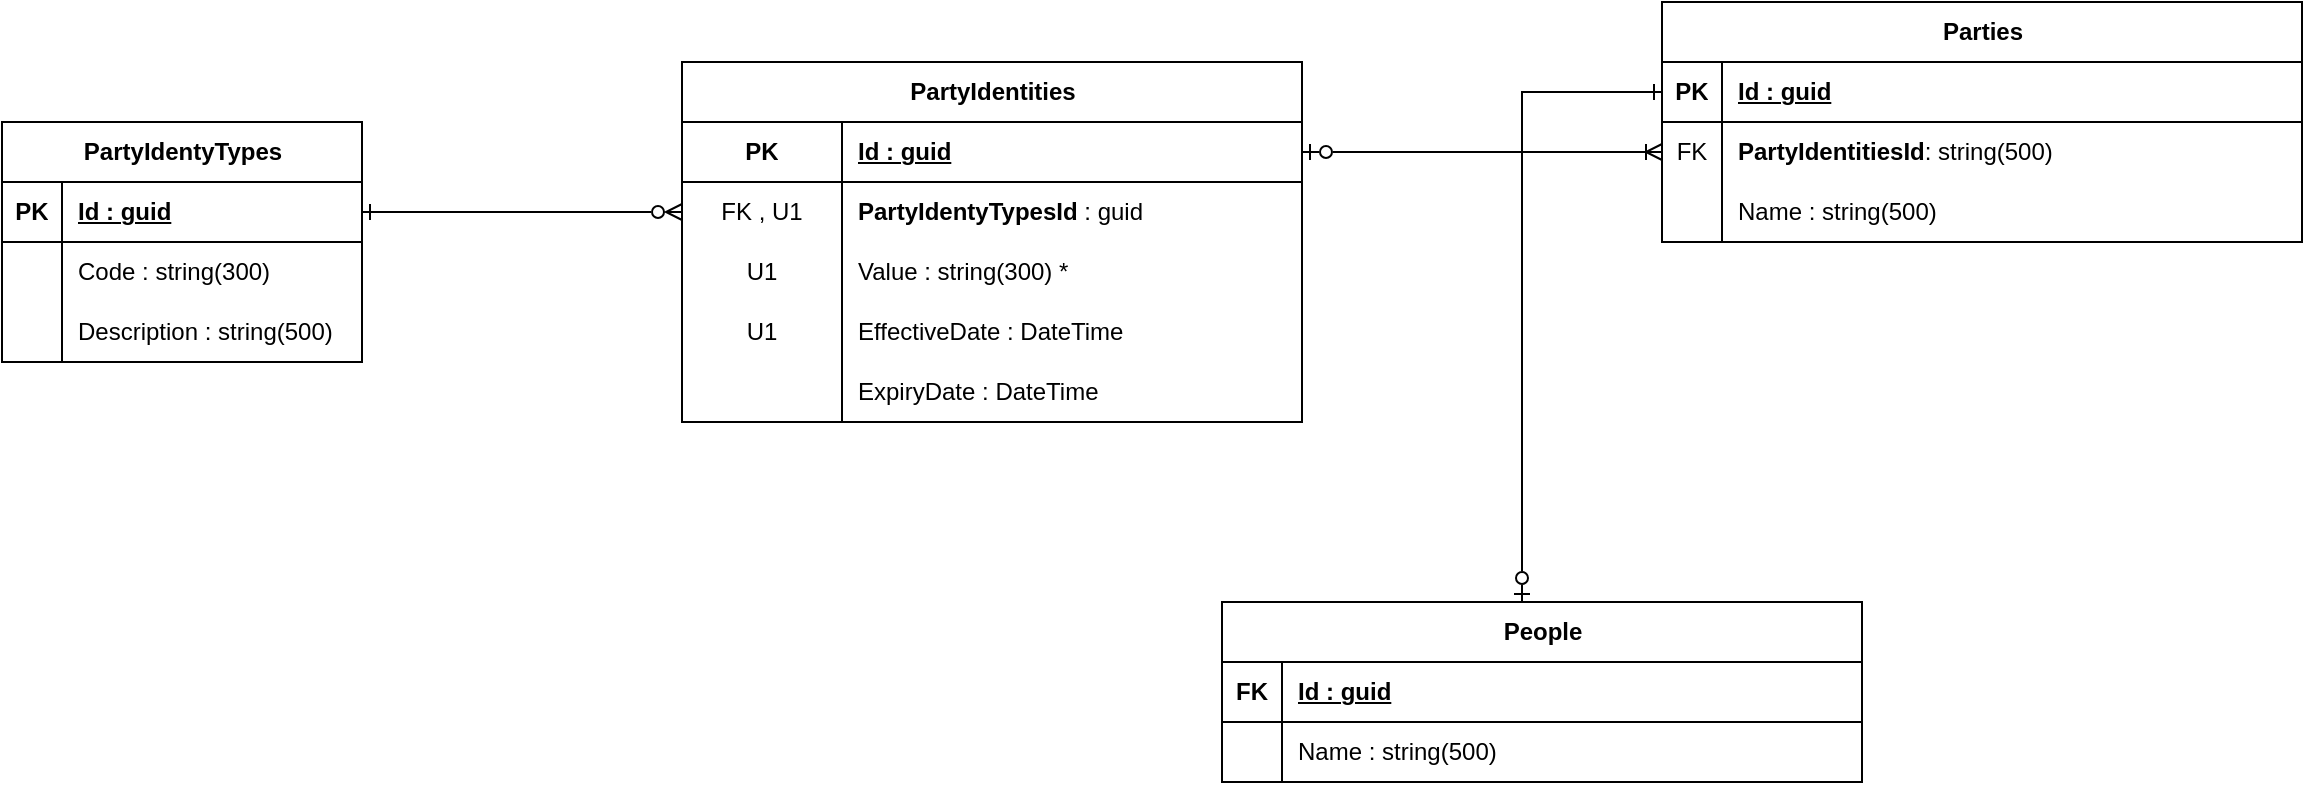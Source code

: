 <mxfile version="27.2.0">
  <diagram name="Page-1" id="dae26kvZWcS3fyKBgKjT">
    <mxGraphModel dx="1775" dy="491" grid="1" gridSize="10" guides="1" tooltips="1" connect="1" arrows="1" fold="1" page="1" pageScale="1" pageWidth="850" pageHeight="1100" math="0" shadow="0">
      <root>
        <mxCell id="0" />
        <mxCell id="1" parent="0" />
        <mxCell id="3dcIKFIkF4cNfpIye1z1-1" value="Parties" style="shape=table;startSize=30;container=1;collapsible=1;childLayout=tableLayout;fixedRows=1;rowLines=0;fontStyle=1;align=center;resizeLast=1;html=1;" vertex="1" parent="1">
          <mxGeometry x="410" y="90" width="320" height="120" as="geometry" />
        </mxCell>
        <mxCell id="3dcIKFIkF4cNfpIye1z1-2" value="" style="shape=tableRow;horizontal=0;startSize=0;swimlaneHead=0;swimlaneBody=0;fillColor=none;collapsible=0;dropTarget=0;points=[[0,0.5],[1,0.5]];portConstraint=eastwest;top=0;left=0;right=0;bottom=1;" vertex="1" parent="3dcIKFIkF4cNfpIye1z1-1">
          <mxGeometry y="30" width="320" height="30" as="geometry" />
        </mxCell>
        <mxCell id="3dcIKFIkF4cNfpIye1z1-3" value="PK" style="shape=partialRectangle;connectable=0;fillColor=none;top=0;left=0;bottom=0;right=0;fontStyle=1;overflow=hidden;whiteSpace=wrap;html=1;" vertex="1" parent="3dcIKFIkF4cNfpIye1z1-2">
          <mxGeometry width="30" height="30" as="geometry">
            <mxRectangle width="30" height="30" as="alternateBounds" />
          </mxGeometry>
        </mxCell>
        <mxCell id="3dcIKFIkF4cNfpIye1z1-4" value="Id : guid" style="shape=partialRectangle;connectable=0;fillColor=none;top=0;left=0;bottom=0;right=0;align=left;spacingLeft=6;fontStyle=5;overflow=hidden;whiteSpace=wrap;html=1;" vertex="1" parent="3dcIKFIkF4cNfpIye1z1-2">
          <mxGeometry x="30" width="290" height="30" as="geometry">
            <mxRectangle width="290" height="30" as="alternateBounds" />
          </mxGeometry>
        </mxCell>
        <mxCell id="3dcIKFIkF4cNfpIye1z1-5" value="" style="shape=tableRow;horizontal=0;startSize=0;swimlaneHead=0;swimlaneBody=0;fillColor=none;collapsible=0;dropTarget=0;points=[[0,0.5],[1,0.5]];portConstraint=eastwest;top=0;left=0;right=0;bottom=0;" vertex="1" parent="3dcIKFIkF4cNfpIye1z1-1">
          <mxGeometry y="60" width="320" height="30" as="geometry" />
        </mxCell>
        <mxCell id="3dcIKFIkF4cNfpIye1z1-6" value="FK" style="shape=partialRectangle;connectable=0;fillColor=none;top=0;left=0;bottom=0;right=0;editable=1;overflow=hidden;whiteSpace=wrap;html=1;" vertex="1" parent="3dcIKFIkF4cNfpIye1z1-5">
          <mxGeometry width="30" height="30" as="geometry">
            <mxRectangle width="30" height="30" as="alternateBounds" />
          </mxGeometry>
        </mxCell>
        <mxCell id="3dcIKFIkF4cNfpIye1z1-7" value="&lt;span style=&quot;font-weight: 700; text-align: center; text-wrap-mode: nowrap;&quot;&gt;PartyIdentitiesId&lt;/span&gt;: string(500)" style="shape=partialRectangle;connectable=0;fillColor=none;top=0;left=0;bottom=0;right=0;align=left;spacingLeft=6;overflow=hidden;whiteSpace=wrap;html=1;" vertex="1" parent="3dcIKFIkF4cNfpIye1z1-5">
          <mxGeometry x="30" width="290" height="30" as="geometry">
            <mxRectangle width="290" height="30" as="alternateBounds" />
          </mxGeometry>
        </mxCell>
        <mxCell id="3dcIKFIkF4cNfpIye1z1-42" value="" style="shape=tableRow;horizontal=0;startSize=0;swimlaneHead=0;swimlaneBody=0;fillColor=none;collapsible=0;dropTarget=0;points=[[0,0.5],[1,0.5]];portConstraint=eastwest;top=0;left=0;right=0;bottom=0;" vertex="1" parent="3dcIKFIkF4cNfpIye1z1-1">
          <mxGeometry y="90" width="320" height="30" as="geometry" />
        </mxCell>
        <mxCell id="3dcIKFIkF4cNfpIye1z1-43" value="" style="shape=partialRectangle;connectable=0;fillColor=none;top=0;left=0;bottom=0;right=0;editable=1;overflow=hidden;whiteSpace=wrap;html=1;" vertex="1" parent="3dcIKFIkF4cNfpIye1z1-42">
          <mxGeometry width="30" height="30" as="geometry">
            <mxRectangle width="30" height="30" as="alternateBounds" />
          </mxGeometry>
        </mxCell>
        <mxCell id="3dcIKFIkF4cNfpIye1z1-44" value="Name : string(500)" style="shape=partialRectangle;connectable=0;fillColor=none;top=0;left=0;bottom=0;right=0;align=left;spacingLeft=6;overflow=hidden;whiteSpace=wrap;html=1;" vertex="1" parent="3dcIKFIkF4cNfpIye1z1-42">
          <mxGeometry x="30" width="290" height="30" as="geometry">
            <mxRectangle width="290" height="30" as="alternateBounds" />
          </mxGeometry>
        </mxCell>
        <mxCell id="3dcIKFIkF4cNfpIye1z1-20" value="PartyIdentities" style="shape=table;startSize=30;container=1;collapsible=1;childLayout=tableLayout;fixedRows=1;rowLines=0;fontStyle=1;align=center;resizeLast=1;html=1;" vertex="1" parent="1">
          <mxGeometry x="-80" y="120" width="310" height="180" as="geometry" />
        </mxCell>
        <mxCell id="3dcIKFIkF4cNfpIye1z1-21" value="" style="shape=tableRow;horizontal=0;startSize=0;swimlaneHead=0;swimlaneBody=0;fillColor=none;collapsible=0;dropTarget=0;points=[[0,0.5],[1,0.5]];portConstraint=eastwest;top=0;left=0;right=0;bottom=1;" vertex="1" parent="3dcIKFIkF4cNfpIye1z1-20">
          <mxGeometry y="30" width="310" height="30" as="geometry" />
        </mxCell>
        <mxCell id="3dcIKFIkF4cNfpIye1z1-22" value="PK" style="shape=partialRectangle;connectable=0;fillColor=none;top=0;left=0;bottom=0;right=0;fontStyle=1;overflow=hidden;whiteSpace=wrap;html=1;" vertex="1" parent="3dcIKFIkF4cNfpIye1z1-21">
          <mxGeometry width="80" height="30" as="geometry">
            <mxRectangle width="80" height="30" as="alternateBounds" />
          </mxGeometry>
        </mxCell>
        <mxCell id="3dcIKFIkF4cNfpIye1z1-23" value="Id : guid" style="shape=partialRectangle;connectable=0;fillColor=none;top=0;left=0;bottom=0;right=0;align=left;spacingLeft=6;fontStyle=5;overflow=hidden;whiteSpace=wrap;html=1;" vertex="1" parent="3dcIKFIkF4cNfpIye1z1-21">
          <mxGeometry x="80" width="230" height="30" as="geometry">
            <mxRectangle width="230" height="30" as="alternateBounds" />
          </mxGeometry>
        </mxCell>
        <mxCell id="3dcIKFIkF4cNfpIye1z1-24" value="" style="shape=tableRow;horizontal=0;startSize=0;swimlaneHead=0;swimlaneBody=0;fillColor=none;collapsible=0;dropTarget=0;points=[[0,0.5],[1,0.5]];portConstraint=eastwest;top=0;left=0;right=0;bottom=0;" vertex="1" parent="3dcIKFIkF4cNfpIye1z1-20">
          <mxGeometry y="60" width="310" height="30" as="geometry" />
        </mxCell>
        <mxCell id="3dcIKFIkF4cNfpIye1z1-25" value="FK , U1" style="shape=partialRectangle;connectable=0;fillColor=none;top=0;left=0;bottom=0;right=0;editable=1;overflow=hidden;whiteSpace=wrap;html=1;" vertex="1" parent="3dcIKFIkF4cNfpIye1z1-24">
          <mxGeometry width="80" height="30" as="geometry">
            <mxRectangle width="80" height="30" as="alternateBounds" />
          </mxGeometry>
        </mxCell>
        <mxCell id="3dcIKFIkF4cNfpIye1z1-26" value="&lt;span style=&quot;font-weight: 700; text-align: center; text-wrap-mode: nowrap;&quot;&gt;PartyIdentyTypesId&lt;/span&gt;&amp;nbsp;: guid" style="shape=partialRectangle;connectable=0;fillColor=none;top=0;left=0;bottom=0;right=0;align=left;spacingLeft=6;overflow=hidden;whiteSpace=wrap;html=1;" vertex="1" parent="3dcIKFIkF4cNfpIye1z1-24">
          <mxGeometry x="80" width="230" height="30" as="geometry">
            <mxRectangle width="230" height="30" as="alternateBounds" />
          </mxGeometry>
        </mxCell>
        <mxCell id="3dcIKFIkF4cNfpIye1z1-34" value="" style="shape=tableRow;horizontal=0;startSize=0;swimlaneHead=0;swimlaneBody=0;fillColor=none;collapsible=0;dropTarget=0;points=[[0,0.5],[1,0.5]];portConstraint=eastwest;top=0;left=0;right=0;bottom=0;" vertex="1" parent="3dcIKFIkF4cNfpIye1z1-20">
          <mxGeometry y="90" width="310" height="30" as="geometry" />
        </mxCell>
        <mxCell id="3dcIKFIkF4cNfpIye1z1-35" value="U1" style="shape=partialRectangle;connectable=0;fillColor=none;top=0;left=0;bottom=0;right=0;editable=1;overflow=hidden;whiteSpace=wrap;html=1;" vertex="1" parent="3dcIKFIkF4cNfpIye1z1-34">
          <mxGeometry width="80" height="30" as="geometry">
            <mxRectangle width="80" height="30" as="alternateBounds" />
          </mxGeometry>
        </mxCell>
        <mxCell id="3dcIKFIkF4cNfpIye1z1-36" value="Value : string(300) *" style="shape=partialRectangle;connectable=0;fillColor=none;top=0;left=0;bottom=0;right=0;align=left;spacingLeft=6;overflow=hidden;whiteSpace=wrap;html=1;" vertex="1" parent="3dcIKFIkF4cNfpIye1z1-34">
          <mxGeometry x="80" width="230" height="30" as="geometry">
            <mxRectangle width="230" height="30" as="alternateBounds" />
          </mxGeometry>
        </mxCell>
        <mxCell id="3dcIKFIkF4cNfpIye1z1-50" value="" style="shape=tableRow;horizontal=0;startSize=0;swimlaneHead=0;swimlaneBody=0;fillColor=none;collapsible=0;dropTarget=0;points=[[0,0.5],[1,0.5]];portConstraint=eastwest;top=0;left=0;right=0;bottom=0;" vertex="1" parent="3dcIKFIkF4cNfpIye1z1-20">
          <mxGeometry y="120" width="310" height="30" as="geometry" />
        </mxCell>
        <mxCell id="3dcIKFIkF4cNfpIye1z1-51" value="U1" style="shape=partialRectangle;connectable=0;fillColor=none;top=0;left=0;bottom=0;right=0;editable=1;overflow=hidden;whiteSpace=wrap;html=1;" vertex="1" parent="3dcIKFIkF4cNfpIye1z1-50">
          <mxGeometry width="80" height="30" as="geometry">
            <mxRectangle width="80" height="30" as="alternateBounds" />
          </mxGeometry>
        </mxCell>
        <mxCell id="3dcIKFIkF4cNfpIye1z1-52" value="EffectiveDate : DateTime" style="shape=partialRectangle;connectable=0;fillColor=none;top=0;left=0;bottom=0;right=0;align=left;spacingLeft=6;overflow=hidden;whiteSpace=wrap;html=1;" vertex="1" parent="3dcIKFIkF4cNfpIye1z1-50">
          <mxGeometry x="80" width="230" height="30" as="geometry">
            <mxRectangle width="230" height="30" as="alternateBounds" />
          </mxGeometry>
        </mxCell>
        <mxCell id="3dcIKFIkF4cNfpIye1z1-53" value="" style="shape=tableRow;horizontal=0;startSize=0;swimlaneHead=0;swimlaneBody=0;fillColor=none;collapsible=0;dropTarget=0;points=[[0,0.5],[1,0.5]];portConstraint=eastwest;top=0;left=0;right=0;bottom=0;" vertex="1" parent="3dcIKFIkF4cNfpIye1z1-20">
          <mxGeometry y="150" width="310" height="30" as="geometry" />
        </mxCell>
        <mxCell id="3dcIKFIkF4cNfpIye1z1-54" value="" style="shape=partialRectangle;connectable=0;fillColor=none;top=0;left=0;bottom=0;right=0;editable=1;overflow=hidden;whiteSpace=wrap;html=1;" vertex="1" parent="3dcIKFIkF4cNfpIye1z1-53">
          <mxGeometry width="80" height="30" as="geometry">
            <mxRectangle width="80" height="30" as="alternateBounds" />
          </mxGeometry>
        </mxCell>
        <mxCell id="3dcIKFIkF4cNfpIye1z1-55" value="ExpiryDate : DateTime" style="shape=partialRectangle;connectable=0;fillColor=none;top=0;left=0;bottom=0;right=0;align=left;spacingLeft=6;overflow=hidden;whiteSpace=wrap;html=1;" vertex="1" parent="3dcIKFIkF4cNfpIye1z1-53">
          <mxGeometry x="80" width="230" height="30" as="geometry">
            <mxRectangle width="230" height="30" as="alternateBounds" />
          </mxGeometry>
        </mxCell>
        <mxCell id="3dcIKFIkF4cNfpIye1z1-27" value="PartyIdentyTypes" style="shape=table;startSize=30;container=1;collapsible=1;childLayout=tableLayout;fixedRows=1;rowLines=0;fontStyle=1;align=center;resizeLast=1;html=1;" vertex="1" parent="1">
          <mxGeometry x="-420" y="150" width="180" height="120" as="geometry" />
        </mxCell>
        <mxCell id="3dcIKFIkF4cNfpIye1z1-28" value="" style="shape=tableRow;horizontal=0;startSize=0;swimlaneHead=0;swimlaneBody=0;fillColor=none;collapsible=0;dropTarget=0;points=[[0,0.5],[1,0.5]];portConstraint=eastwest;top=0;left=0;right=0;bottom=1;" vertex="1" parent="3dcIKFIkF4cNfpIye1z1-27">
          <mxGeometry y="30" width="180" height="30" as="geometry" />
        </mxCell>
        <mxCell id="3dcIKFIkF4cNfpIye1z1-29" value="PK" style="shape=partialRectangle;connectable=0;fillColor=none;top=0;left=0;bottom=0;right=0;fontStyle=1;overflow=hidden;whiteSpace=wrap;html=1;" vertex="1" parent="3dcIKFIkF4cNfpIye1z1-28">
          <mxGeometry width="30" height="30" as="geometry">
            <mxRectangle width="30" height="30" as="alternateBounds" />
          </mxGeometry>
        </mxCell>
        <mxCell id="3dcIKFIkF4cNfpIye1z1-30" value="Id : guid" style="shape=partialRectangle;connectable=0;fillColor=none;top=0;left=0;bottom=0;right=0;align=left;spacingLeft=6;fontStyle=5;overflow=hidden;whiteSpace=wrap;html=1;" vertex="1" parent="3dcIKFIkF4cNfpIye1z1-28">
          <mxGeometry x="30" width="150" height="30" as="geometry">
            <mxRectangle width="150" height="30" as="alternateBounds" />
          </mxGeometry>
        </mxCell>
        <mxCell id="3dcIKFIkF4cNfpIye1z1-31" value="" style="shape=tableRow;horizontal=0;startSize=0;swimlaneHead=0;swimlaneBody=0;fillColor=none;collapsible=0;dropTarget=0;points=[[0,0.5],[1,0.5]];portConstraint=eastwest;top=0;left=0;right=0;bottom=0;" vertex="1" parent="3dcIKFIkF4cNfpIye1z1-27">
          <mxGeometry y="60" width="180" height="30" as="geometry" />
        </mxCell>
        <mxCell id="3dcIKFIkF4cNfpIye1z1-32" value="" style="shape=partialRectangle;connectable=0;fillColor=none;top=0;left=0;bottom=0;right=0;editable=1;overflow=hidden;whiteSpace=wrap;html=1;" vertex="1" parent="3dcIKFIkF4cNfpIye1z1-31">
          <mxGeometry width="30" height="30" as="geometry">
            <mxRectangle width="30" height="30" as="alternateBounds" />
          </mxGeometry>
        </mxCell>
        <mxCell id="3dcIKFIkF4cNfpIye1z1-33" value="Code : string(300)" style="shape=partialRectangle;connectable=0;fillColor=none;top=0;left=0;bottom=0;right=0;align=left;spacingLeft=6;overflow=hidden;whiteSpace=wrap;html=1;" vertex="1" parent="3dcIKFIkF4cNfpIye1z1-31">
          <mxGeometry x="30" width="150" height="30" as="geometry">
            <mxRectangle width="150" height="30" as="alternateBounds" />
          </mxGeometry>
        </mxCell>
        <mxCell id="3dcIKFIkF4cNfpIye1z1-47" value="" style="shape=tableRow;horizontal=0;startSize=0;swimlaneHead=0;swimlaneBody=0;fillColor=none;collapsible=0;dropTarget=0;points=[[0,0.5],[1,0.5]];portConstraint=eastwest;top=0;left=0;right=0;bottom=0;" vertex="1" parent="3dcIKFIkF4cNfpIye1z1-27">
          <mxGeometry y="90" width="180" height="30" as="geometry" />
        </mxCell>
        <mxCell id="3dcIKFIkF4cNfpIye1z1-48" value="" style="shape=partialRectangle;connectable=0;fillColor=none;top=0;left=0;bottom=0;right=0;editable=1;overflow=hidden;whiteSpace=wrap;html=1;" vertex="1" parent="3dcIKFIkF4cNfpIye1z1-47">
          <mxGeometry width="30" height="30" as="geometry">
            <mxRectangle width="30" height="30" as="alternateBounds" />
          </mxGeometry>
        </mxCell>
        <mxCell id="3dcIKFIkF4cNfpIye1z1-49" value="Description : string(500)" style="shape=partialRectangle;connectable=0;fillColor=none;top=0;left=0;bottom=0;right=0;align=left;spacingLeft=6;overflow=hidden;whiteSpace=wrap;html=1;" vertex="1" parent="3dcIKFIkF4cNfpIye1z1-47">
          <mxGeometry x="30" width="150" height="30" as="geometry">
            <mxRectangle width="150" height="30" as="alternateBounds" />
          </mxGeometry>
        </mxCell>
        <mxCell id="3dcIKFIkF4cNfpIye1z1-41" style="edgeStyle=orthogonalEdgeStyle;rounded=0;orthogonalLoop=1;jettySize=auto;html=1;exitX=0;exitY=0.5;exitDx=0;exitDy=0;entryX=1;entryY=0.5;entryDx=0;entryDy=0;endArrow=ERone;endFill=0;startArrow=ERzeroToMany;startFill=0;" edge="1" parent="1" source="3dcIKFIkF4cNfpIye1z1-24" target="3dcIKFIkF4cNfpIye1z1-28">
          <mxGeometry relative="1" as="geometry" />
        </mxCell>
        <mxCell id="3dcIKFIkF4cNfpIye1z1-45" style="edgeStyle=orthogonalEdgeStyle;rounded=0;orthogonalLoop=1;jettySize=auto;html=1;endArrow=ERzeroToOne;endFill=0;startArrow=ERoneToMany;startFill=0;" edge="1" parent="1" source="3dcIKFIkF4cNfpIye1z1-5" target="3dcIKFIkF4cNfpIye1z1-21">
          <mxGeometry relative="1" as="geometry" />
        </mxCell>
        <mxCell id="3dcIKFIkF4cNfpIye1z1-67" style="edgeStyle=orthogonalEdgeStyle;rounded=0;orthogonalLoop=1;jettySize=auto;html=1;startArrow=ERzeroToOne;startFill=0;endArrow=ERone;endFill=0;" edge="1" parent="1" source="3dcIKFIkF4cNfpIye1z1-56" target="3dcIKFIkF4cNfpIye1z1-2">
          <mxGeometry relative="1" as="geometry">
            <Array as="points">
              <mxPoint x="340" y="135" />
            </Array>
          </mxGeometry>
        </mxCell>
        <mxCell id="3dcIKFIkF4cNfpIye1z1-56" value="People" style="shape=table;startSize=30;container=1;collapsible=1;childLayout=tableLayout;fixedRows=1;rowLines=0;fontStyle=1;align=center;resizeLast=1;html=1;" vertex="1" parent="1">
          <mxGeometry x="190" y="390" width="320" height="90" as="geometry" />
        </mxCell>
        <mxCell id="3dcIKFIkF4cNfpIye1z1-57" value="" style="shape=tableRow;horizontal=0;startSize=0;swimlaneHead=0;swimlaneBody=0;fillColor=none;collapsible=0;dropTarget=0;points=[[0,0.5],[1,0.5]];portConstraint=eastwest;top=0;left=0;right=0;bottom=1;" vertex="1" parent="3dcIKFIkF4cNfpIye1z1-56">
          <mxGeometry y="30" width="320" height="30" as="geometry" />
        </mxCell>
        <mxCell id="3dcIKFIkF4cNfpIye1z1-58" value="FK" style="shape=partialRectangle;connectable=0;fillColor=none;top=0;left=0;bottom=0;right=0;fontStyle=1;overflow=hidden;whiteSpace=wrap;html=1;" vertex="1" parent="3dcIKFIkF4cNfpIye1z1-57">
          <mxGeometry width="30" height="30" as="geometry">
            <mxRectangle width="30" height="30" as="alternateBounds" />
          </mxGeometry>
        </mxCell>
        <mxCell id="3dcIKFIkF4cNfpIye1z1-59" value="Id : guid" style="shape=partialRectangle;connectable=0;fillColor=none;top=0;left=0;bottom=0;right=0;align=left;spacingLeft=6;fontStyle=5;overflow=hidden;whiteSpace=wrap;html=1;" vertex="1" parent="3dcIKFIkF4cNfpIye1z1-57">
          <mxGeometry x="30" width="290" height="30" as="geometry">
            <mxRectangle width="290" height="30" as="alternateBounds" />
          </mxGeometry>
        </mxCell>
        <mxCell id="3dcIKFIkF4cNfpIye1z1-63" value="" style="shape=tableRow;horizontal=0;startSize=0;swimlaneHead=0;swimlaneBody=0;fillColor=none;collapsible=0;dropTarget=0;points=[[0,0.5],[1,0.5]];portConstraint=eastwest;top=0;left=0;right=0;bottom=0;" vertex="1" parent="3dcIKFIkF4cNfpIye1z1-56">
          <mxGeometry y="60" width="320" height="30" as="geometry" />
        </mxCell>
        <mxCell id="3dcIKFIkF4cNfpIye1z1-64" value="" style="shape=partialRectangle;connectable=0;fillColor=none;top=0;left=0;bottom=0;right=0;editable=1;overflow=hidden;whiteSpace=wrap;html=1;" vertex="1" parent="3dcIKFIkF4cNfpIye1z1-63">
          <mxGeometry width="30" height="30" as="geometry">
            <mxRectangle width="30" height="30" as="alternateBounds" />
          </mxGeometry>
        </mxCell>
        <mxCell id="3dcIKFIkF4cNfpIye1z1-65" value="Name : string(500)" style="shape=partialRectangle;connectable=0;fillColor=none;top=0;left=0;bottom=0;right=0;align=left;spacingLeft=6;overflow=hidden;whiteSpace=wrap;html=1;" vertex="1" parent="3dcIKFIkF4cNfpIye1z1-63">
          <mxGeometry x="30" width="290" height="30" as="geometry">
            <mxRectangle width="290" height="30" as="alternateBounds" />
          </mxGeometry>
        </mxCell>
      </root>
    </mxGraphModel>
  </diagram>
</mxfile>
